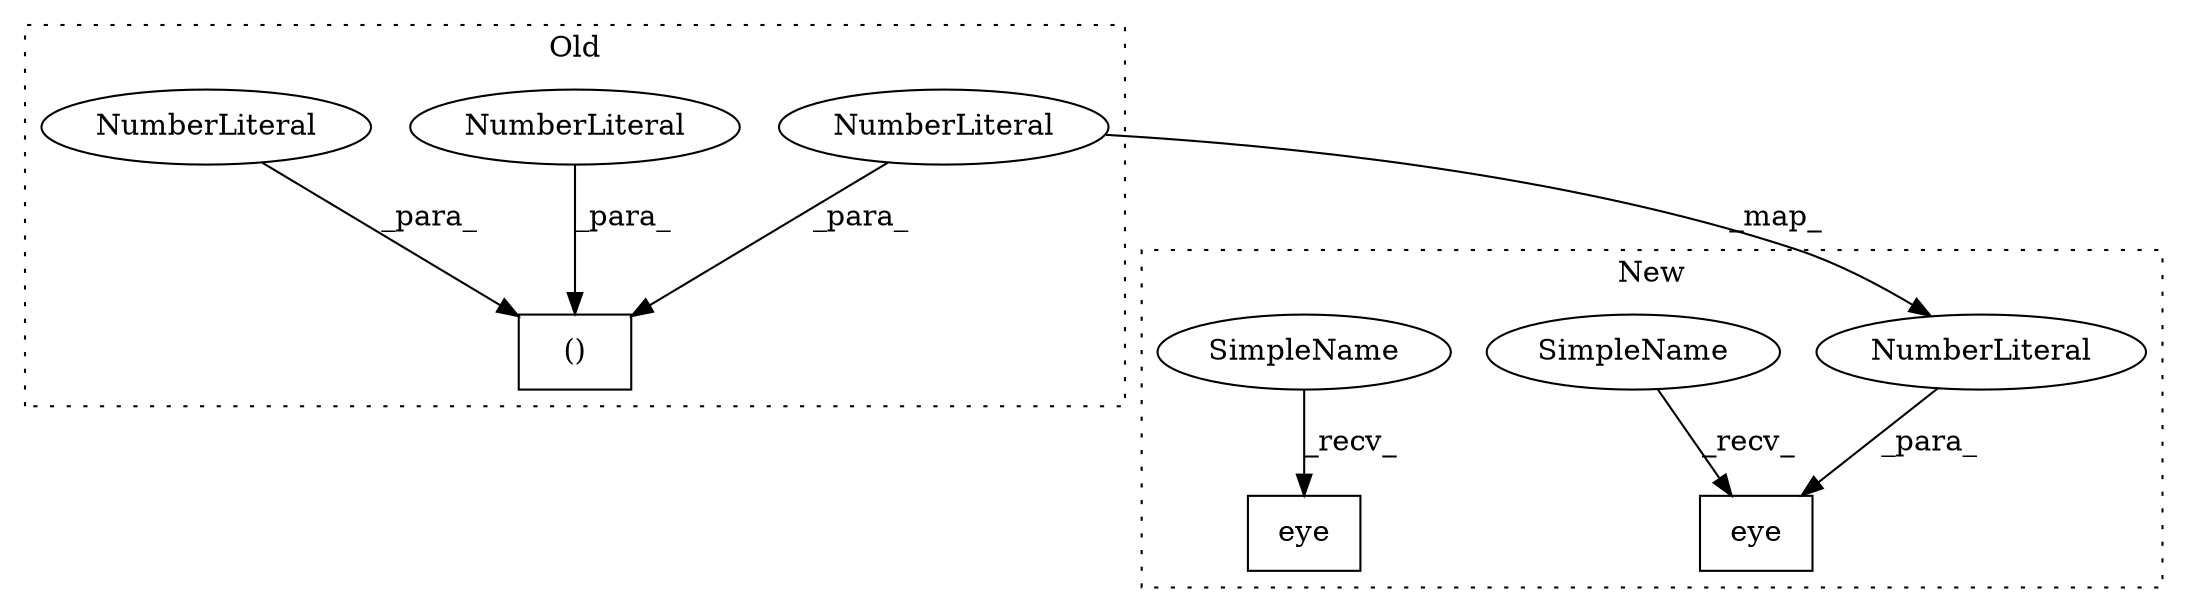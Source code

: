 digraph G {
subgraph cluster0 {
1 [label="()" a="106" s="4749" l="29" shape="box"];
3 [label="NumberLiteral" a="34" s="4777" l="1" shape="ellipse"];
4 [label="NumberLiteral" a="34" s="4749" l="1" shape="ellipse"];
6 [label="NumberLiteral" a="34" s="4763" l="1" shape="ellipse"];
label = "Old";
style="dotted";
}
subgraph cluster1 {
2 [label="eye" a="32" s="4689,4694" l="4,1" shape="box"];
5 [label="NumberLiteral" a="34" s="4693" l="1" shape="ellipse"];
7 [label="eye" a="32" s="4847,4852" l="4,1" shape="box"];
8 [label="SimpleName" a="42" s="4683" l="5" shape="ellipse"];
9 [label="SimpleName" a="42" s="4841" l="5" shape="ellipse"];
label = "New";
style="dotted";
}
3 -> 1 [label="_para_"];
4 -> 1 [label="_para_"];
5 -> 2 [label="_para_"];
6 -> 5 [label="_map_"];
6 -> 1 [label="_para_"];
8 -> 2 [label="_recv_"];
9 -> 7 [label="_recv_"];
}